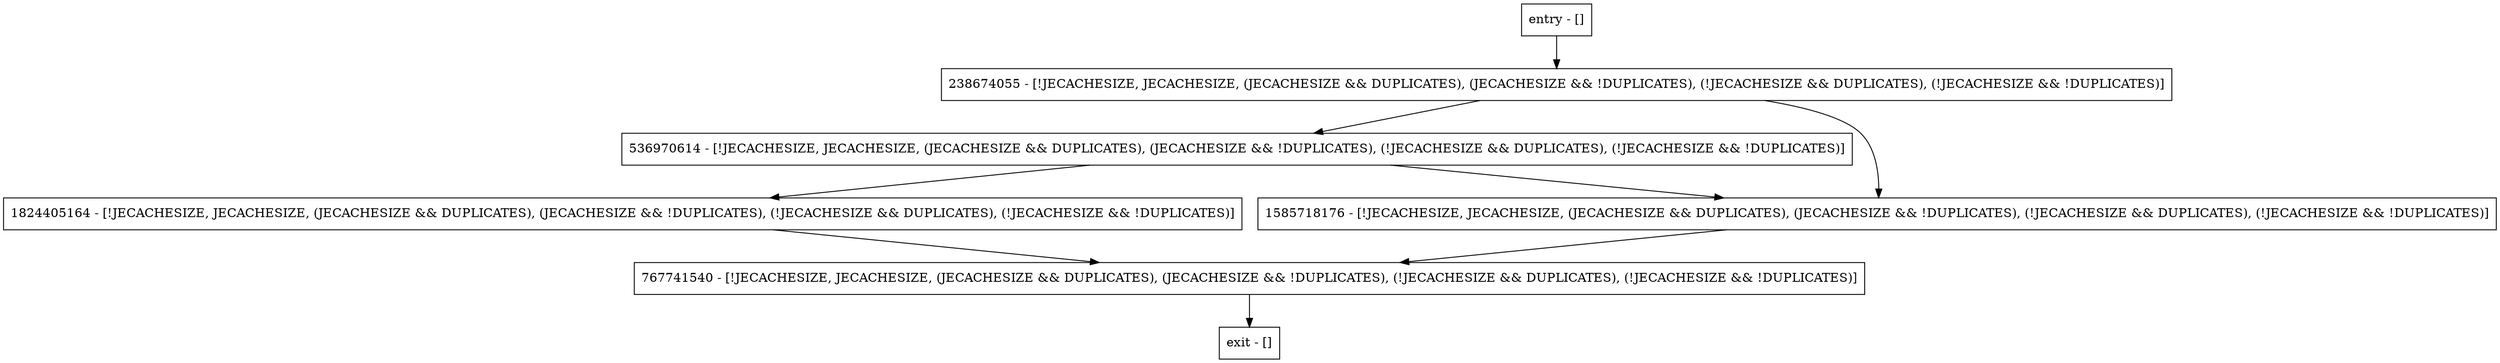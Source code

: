 digraph getFetchObsoleteSize {
node [shape=record];
entry [label="entry - []"];
exit [label="exit - []"];
1824405164 [label="1824405164 - [!JECACHESIZE, JECACHESIZE, (JECACHESIZE && DUPLICATES), (JECACHESIZE && !DUPLICATES), (!JECACHESIZE && DUPLICATES), (!JECACHESIZE && !DUPLICATES)]"];
536970614 [label="536970614 - [!JECACHESIZE, JECACHESIZE, (JECACHESIZE && DUPLICATES), (JECACHESIZE && !DUPLICATES), (!JECACHESIZE && DUPLICATES), (!JECACHESIZE && !DUPLICATES)]"];
767741540 [label="767741540 - [!JECACHESIZE, JECACHESIZE, (JECACHESIZE && DUPLICATES), (JECACHESIZE && !DUPLICATES), (!JECACHESIZE && DUPLICATES), (!JECACHESIZE && !DUPLICATES)]"];
238674055 [label="238674055 - [!JECACHESIZE, JECACHESIZE, (JECACHESIZE && DUPLICATES), (JECACHESIZE && !DUPLICATES), (!JECACHESIZE && DUPLICATES), (!JECACHESIZE && !DUPLICATES)]"];
1585718176 [label="1585718176 - [!JECACHESIZE, JECACHESIZE, (JECACHESIZE && DUPLICATES), (JECACHESIZE && !DUPLICATES), (!JECACHESIZE && DUPLICATES), (!JECACHESIZE && !DUPLICATES)]"];
entry;
exit;
entry -> 238674055;
1824405164 -> 767741540;
536970614 -> 1824405164;
536970614 -> 1585718176;
767741540 -> exit;
238674055 -> 536970614;
238674055 -> 1585718176;
1585718176 -> 767741540;
}
